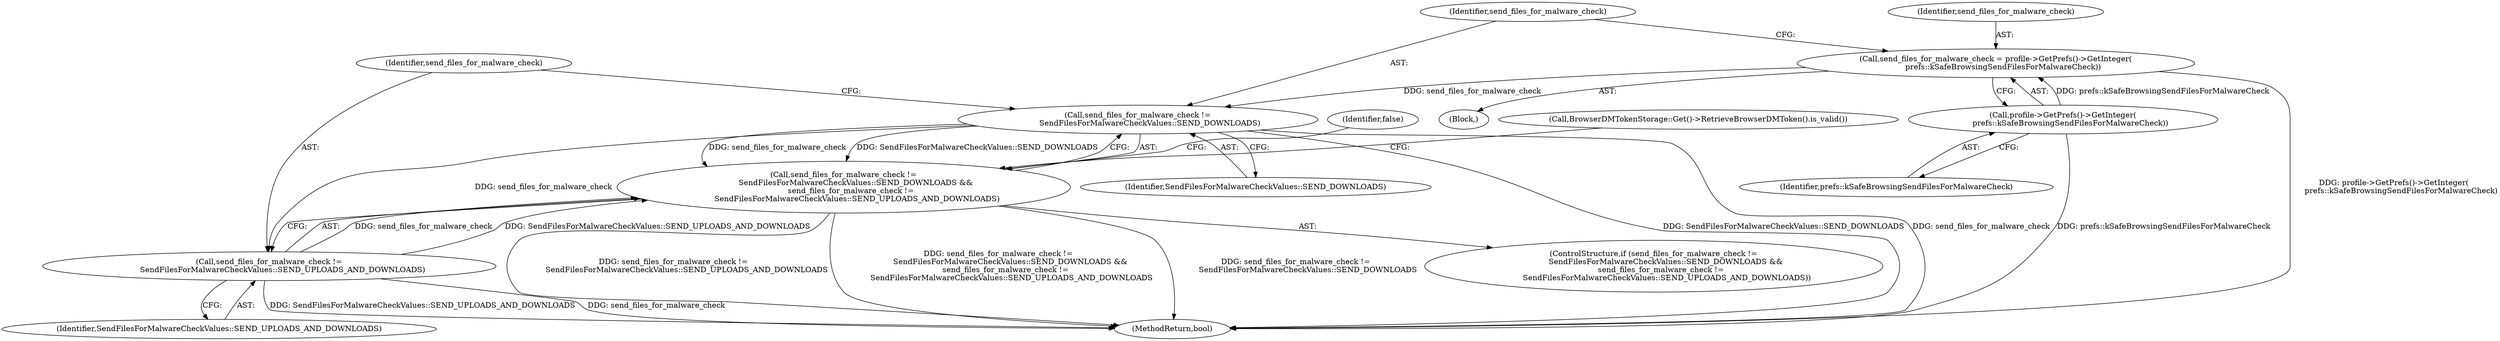 digraph "0_Chrome_507241119f279c31766bd41c33d6ffb6851e2d7e_3@API" {
"1000152" [label="(Call,send_files_for_malware_check !=\n          SendFilesForMalwareCheckValues::SEND_DOWNLOADS)"];
"1000146" [label="(Call,send_files_for_malware_check = profile->GetPrefs()->GetInteger(\n      prefs::kSafeBrowsingSendFilesForMalwareCheck))"];
"1000148" [label="(Call,profile->GetPrefs()->GetInteger(\n      prefs::kSafeBrowsingSendFilesForMalwareCheck))"];
"1000151" [label="(Call,send_files_for_malware_check !=\n          SendFilesForMalwareCheckValues::SEND_DOWNLOADS &&\n      send_files_for_malware_check !=\n           SendFilesForMalwareCheckValues::SEND_UPLOADS_AND_DOWNLOADS)"];
"1000155" [label="(Call,send_files_for_malware_check !=\n           SendFilesForMalwareCheckValues::SEND_UPLOADS_AND_DOWNLOADS)"];
"1000147" [label="(Identifier,send_files_for_malware_check)"];
"1000156" [label="(Identifier,send_files_for_malware_check)"];
"1000152" [label="(Call,send_files_for_malware_check !=\n          SendFilesForMalwareCheckValues::SEND_DOWNLOADS)"];
"1000150" [label="(ControlStructure,if (send_files_for_malware_check !=\n          SendFilesForMalwareCheckValues::SEND_DOWNLOADS &&\n      send_files_for_malware_check !=\n           SendFilesForMalwareCheckValues::SEND_UPLOADS_AND_DOWNLOADS))"];
"1000155" [label="(Call,send_files_for_malware_check !=\n           SendFilesForMalwareCheckValues::SEND_UPLOADS_AND_DOWNLOADS)"];
"1000148" [label="(Call,profile->GetPrefs()->GetInteger(\n      prefs::kSafeBrowsingSendFilesForMalwareCheck))"];
"1000159" [label="(Identifier,false)"];
"1000154" [label="(Identifier,SendFilesForMalwareCheckValues::SEND_DOWNLOADS)"];
"1000162" [label="(MethodReturn,bool)"];
"1000149" [label="(Identifier,prefs::kSafeBrowsingSendFilesForMalwareCheck)"];
"1000146" [label="(Call,send_files_for_malware_check = profile->GetPrefs()->GetInteger(\n      prefs::kSafeBrowsingSendFilesForMalwareCheck))"];
"1000104" [label="(Block,)"];
"1000161" [label="(Call,BrowserDMTokenStorage::Get()->RetrieveBrowserDMToken().is_valid())"];
"1000153" [label="(Identifier,send_files_for_malware_check)"];
"1000151" [label="(Call,send_files_for_malware_check !=\n          SendFilesForMalwareCheckValues::SEND_DOWNLOADS &&\n      send_files_for_malware_check !=\n           SendFilesForMalwareCheckValues::SEND_UPLOADS_AND_DOWNLOADS)"];
"1000157" [label="(Identifier,SendFilesForMalwareCheckValues::SEND_UPLOADS_AND_DOWNLOADS)"];
"1000152" -> "1000151"  [label="AST: "];
"1000152" -> "1000154"  [label="CFG: "];
"1000153" -> "1000152"  [label="AST: "];
"1000154" -> "1000152"  [label="AST: "];
"1000156" -> "1000152"  [label="CFG: "];
"1000151" -> "1000152"  [label="CFG: "];
"1000152" -> "1000162"  [label="DDG: send_files_for_malware_check"];
"1000152" -> "1000162"  [label="DDG: SendFilesForMalwareCheckValues::SEND_DOWNLOADS"];
"1000152" -> "1000151"  [label="DDG: send_files_for_malware_check"];
"1000152" -> "1000151"  [label="DDG: SendFilesForMalwareCheckValues::SEND_DOWNLOADS"];
"1000146" -> "1000152"  [label="DDG: send_files_for_malware_check"];
"1000152" -> "1000155"  [label="DDG: send_files_for_malware_check"];
"1000146" -> "1000104"  [label="AST: "];
"1000146" -> "1000148"  [label="CFG: "];
"1000147" -> "1000146"  [label="AST: "];
"1000148" -> "1000146"  [label="AST: "];
"1000153" -> "1000146"  [label="CFG: "];
"1000146" -> "1000162"  [label="DDG: profile->GetPrefs()->GetInteger(\n      prefs::kSafeBrowsingSendFilesForMalwareCheck)"];
"1000148" -> "1000146"  [label="DDG: prefs::kSafeBrowsingSendFilesForMalwareCheck"];
"1000148" -> "1000149"  [label="CFG: "];
"1000149" -> "1000148"  [label="AST: "];
"1000148" -> "1000162"  [label="DDG: prefs::kSafeBrowsingSendFilesForMalwareCheck"];
"1000151" -> "1000150"  [label="AST: "];
"1000151" -> "1000155"  [label="CFG: "];
"1000155" -> "1000151"  [label="AST: "];
"1000159" -> "1000151"  [label="CFG: "];
"1000161" -> "1000151"  [label="CFG: "];
"1000151" -> "1000162"  [label="DDG: send_files_for_malware_check !=\n          SendFilesForMalwareCheckValues::SEND_DOWNLOADS"];
"1000151" -> "1000162"  [label="DDG: send_files_for_malware_check !=\n          SendFilesForMalwareCheckValues::SEND_DOWNLOADS &&\n      send_files_for_malware_check !=\n           SendFilesForMalwareCheckValues::SEND_UPLOADS_AND_DOWNLOADS"];
"1000151" -> "1000162"  [label="DDG: send_files_for_malware_check !=\n           SendFilesForMalwareCheckValues::SEND_UPLOADS_AND_DOWNLOADS"];
"1000155" -> "1000151"  [label="DDG: send_files_for_malware_check"];
"1000155" -> "1000151"  [label="DDG: SendFilesForMalwareCheckValues::SEND_UPLOADS_AND_DOWNLOADS"];
"1000155" -> "1000157"  [label="CFG: "];
"1000156" -> "1000155"  [label="AST: "];
"1000157" -> "1000155"  [label="AST: "];
"1000155" -> "1000162"  [label="DDG: SendFilesForMalwareCheckValues::SEND_UPLOADS_AND_DOWNLOADS"];
"1000155" -> "1000162"  [label="DDG: send_files_for_malware_check"];
}
